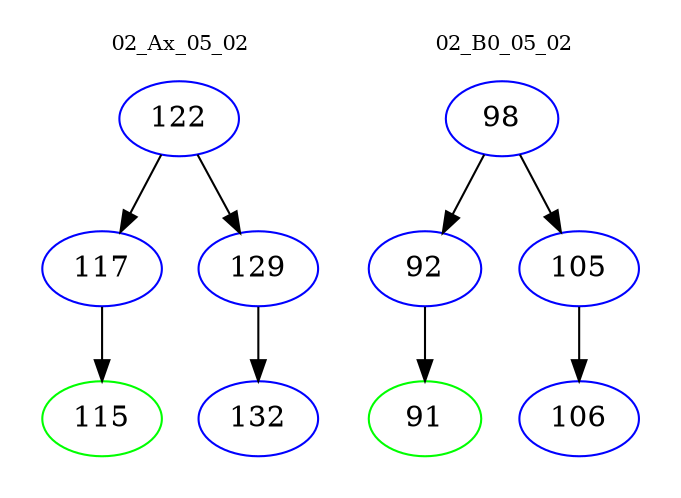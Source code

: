 digraph{
subgraph cluster_0 {
color = white
label = "02_Ax_05_02";
fontsize=10;
T0_122 [label="122", color="blue"]
T0_122 -> T0_117 [color="black"]
T0_117 [label="117", color="blue"]
T0_117 -> T0_115 [color="black"]
T0_115 [label="115", color="green"]
T0_122 -> T0_129 [color="black"]
T0_129 [label="129", color="blue"]
T0_129 -> T0_132 [color="black"]
T0_132 [label="132", color="blue"]
}
subgraph cluster_1 {
color = white
label = "02_B0_05_02";
fontsize=10;
T1_98 [label="98", color="blue"]
T1_98 -> T1_92 [color="black"]
T1_92 [label="92", color="blue"]
T1_92 -> T1_91 [color="black"]
T1_91 [label="91", color="green"]
T1_98 -> T1_105 [color="black"]
T1_105 [label="105", color="blue"]
T1_105 -> T1_106 [color="black"]
T1_106 [label="106", color="blue"]
}
}
